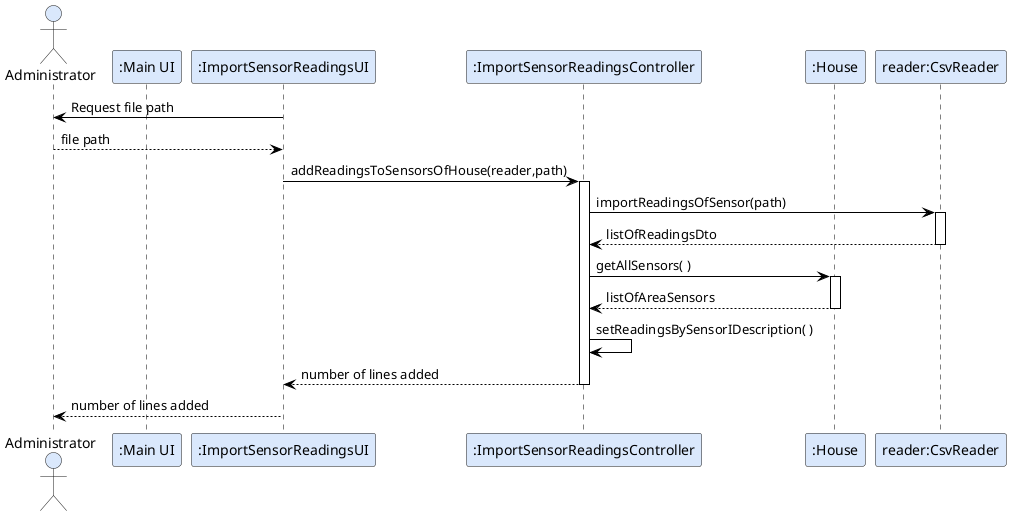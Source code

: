 @startuml

actor "Administrator" as P #DAE8FC
participant ":Main UI" as M #DAE8FC
participant ":ImportSensorReadingsUI" as U #DAE8FC
participant ":ImportSensorReadingsController" as C #DAE8FC
participant ":House" as H #DAE8FC
participant "reader:CsvReader" as COX #DAE8FC

skinparam actor {
	BorderColor 6C8EBF
}

skinparam participant {
	BorderColor 6C8EBF
}

skinparam shadowing false

skinparam sequence {
	ArrowColor BLACK
	ActorBorderColor DeepSkyBlue
	LifeLineBorderColor BLACK
}
U -> P: Request file path
P-->U: file path
U->C:addReadingsToSensorsOfHouse(reader,path)
activate C
C->COX:importReadingsOfSensor(path)
activate COX
COX-->C:listOfReadingsDto
deactivate COX
C -> H: getAllSensors( )
activate H
H --> C: listOfAreaSensors
deactivate H
C -> C: setReadingsBySensorIDescription( )
C --> U: number of lines added
deactivate C
U --> P: number of lines added

@enduml